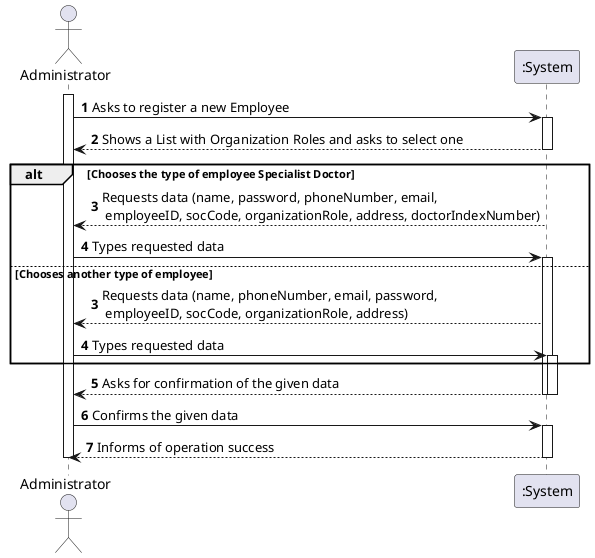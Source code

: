 @startuml

autonumber
actor Administrator as admin
participant ":System" as sys

activate admin

admin -> sys: Asks to register a new Employee
activate sys
sys --> admin: Shows a List with Organization Roles and asks to select one
deactivate sys

alt Chooses the type of employee Specialist Doctor

    sys --> admin: Requests data (name, password, phoneNumber, email,\n employeeID, socCode, organizationRole, address, doctorIndexNumber)
    admin -> sys: Types requested data
    activate sys

else Chooses another type of employee

    autonumber 3
    sys --> admin: Requests data (name, phoneNumber, email, password,\n employeeID, socCode, organizationRole, address)
    admin -> sys: Types requested data
    activate sys

end

sys --> admin: Asks for confirmation of the given data
deactivate sys
deactivate sys
admin -> sys: Confirms the given data
activate sys
sys --> admin: Informs of operation success
deactivate sys
deactivate admin

@enduml